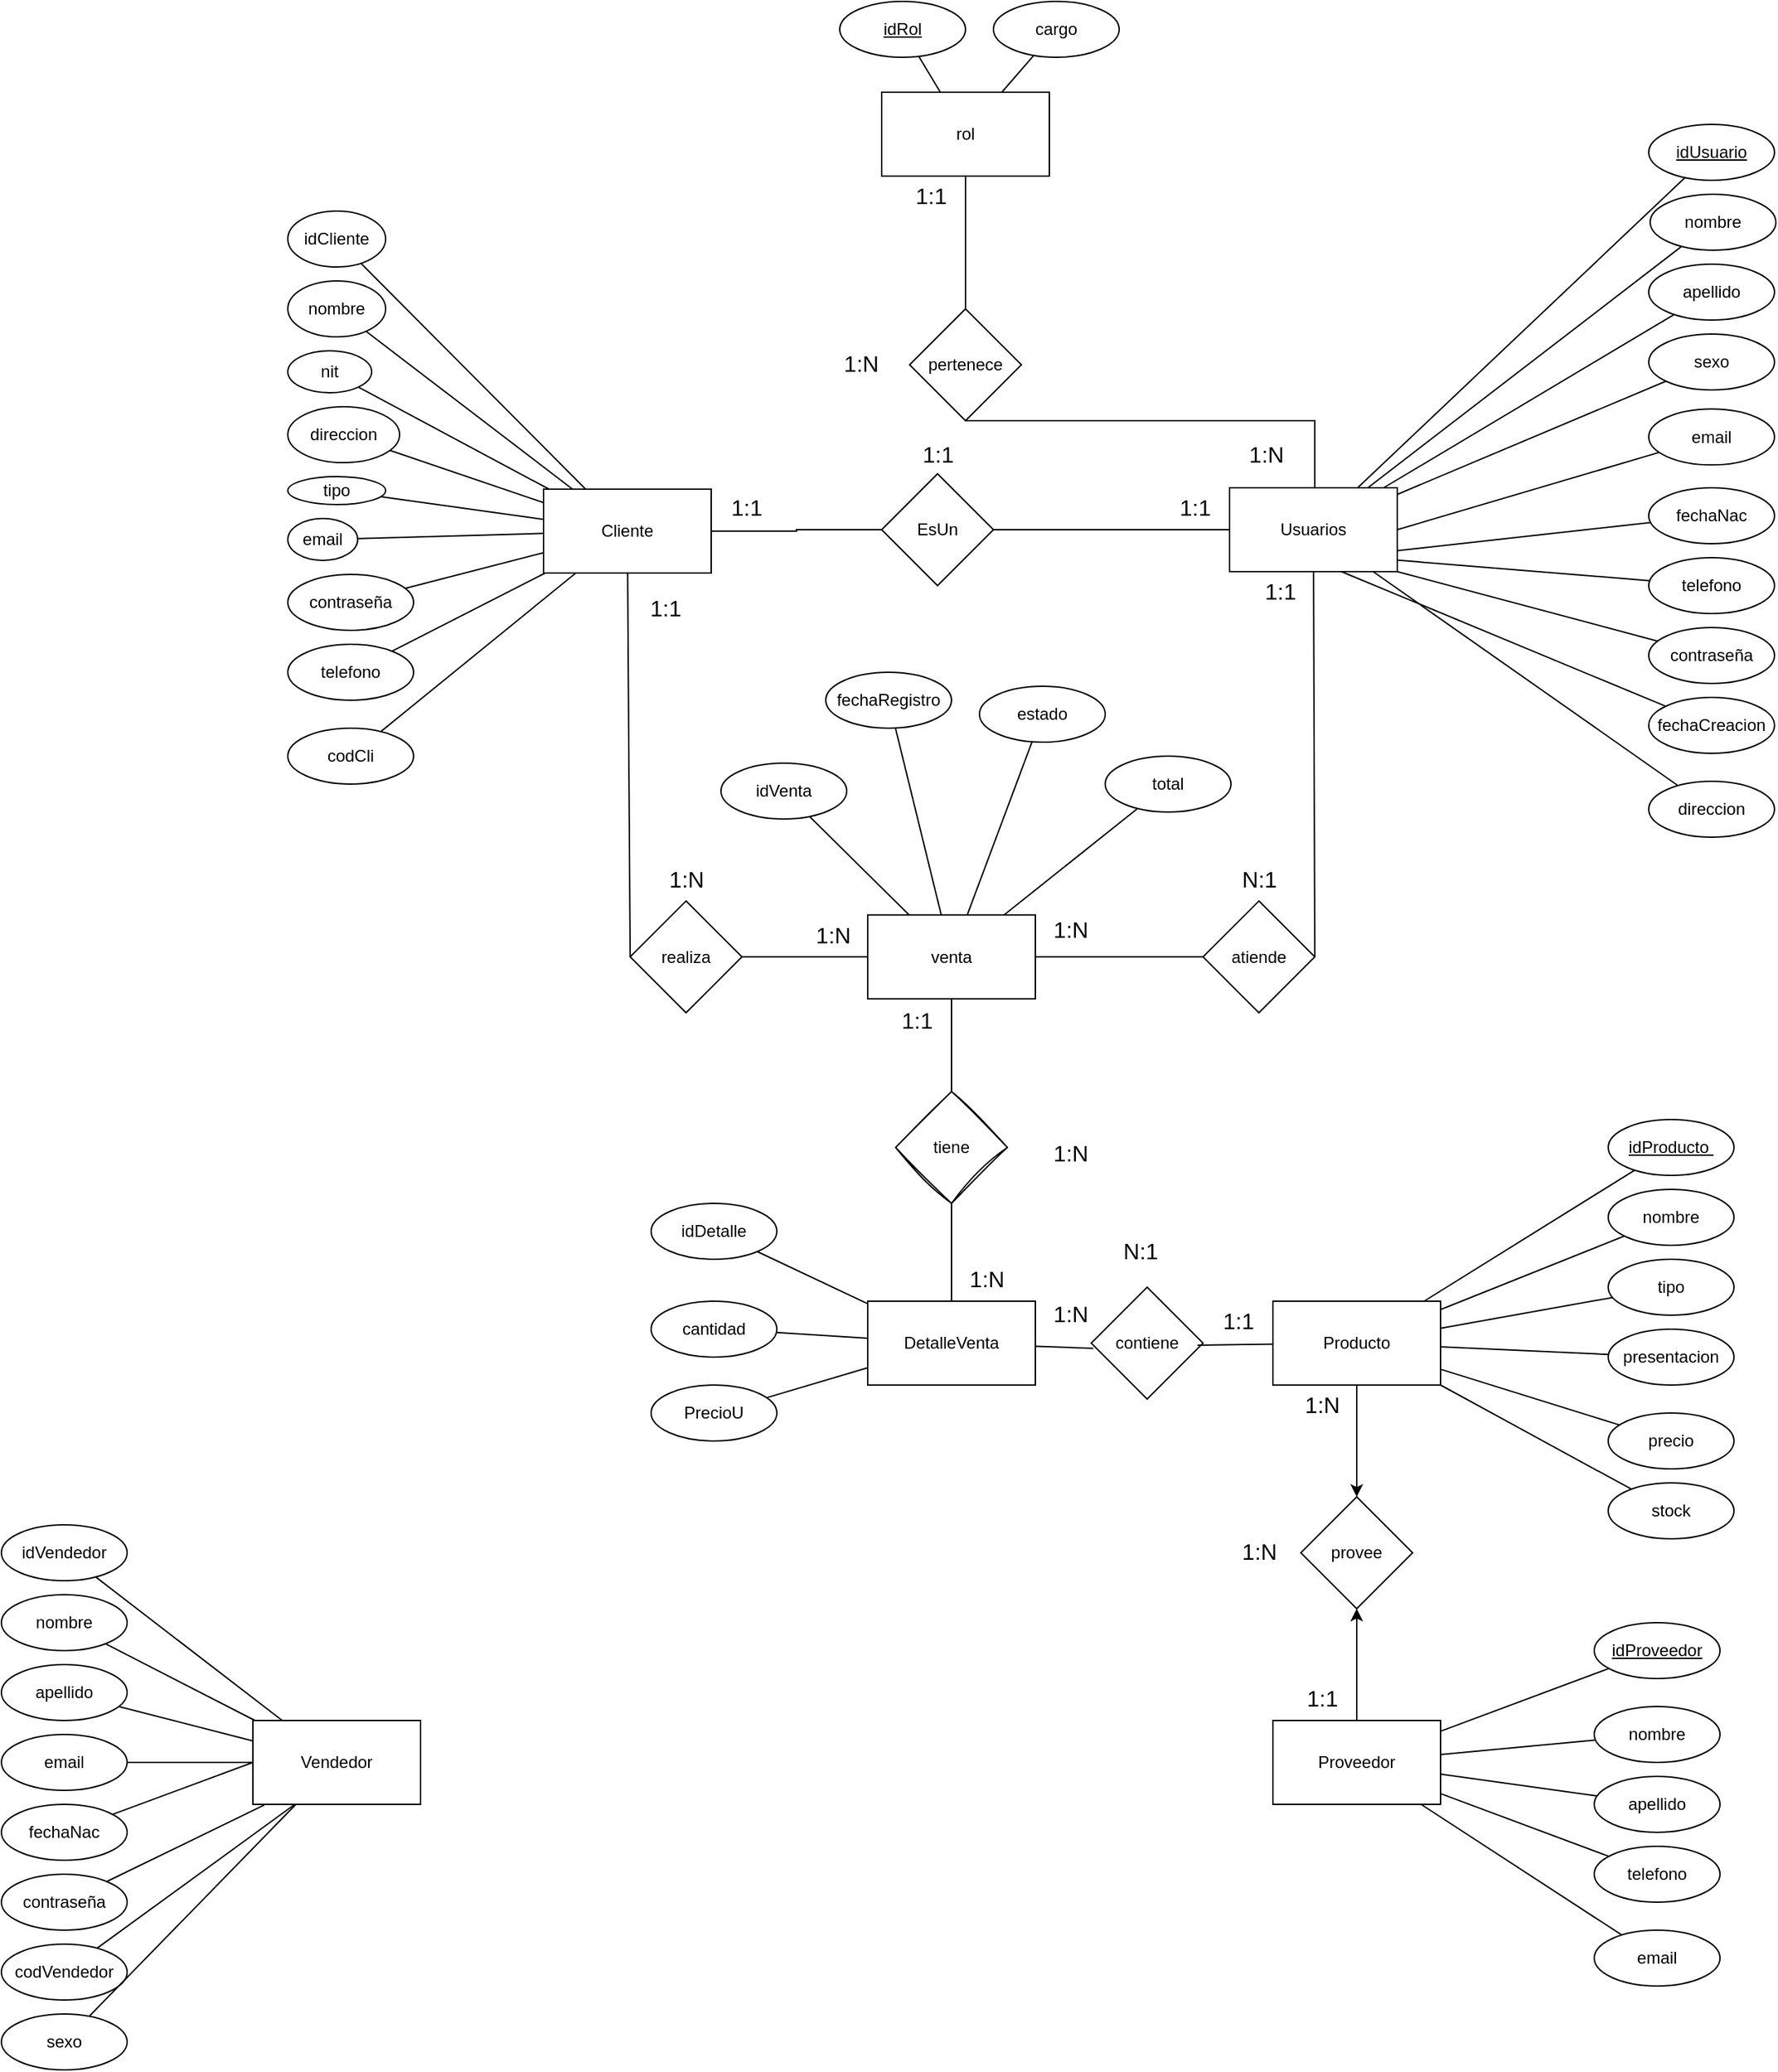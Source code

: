 <mxfile version="26.2.14">
  <diagram id="R2lEEEUBdFMjLlhIrx00" name="Page-1">
    <mxGraphModel dx="1226" dy="1767" grid="1" gridSize="10" guides="1" tooltips="1" connect="1" arrows="1" fold="1" page="1" pageScale="1" pageWidth="850" pageHeight="1100" math="0" shadow="0" extFonts="Permanent Marker^https://fonts.googleapis.com/css?family=Permanent+Marker">
      <root>
        <mxCell id="0" />
        <mxCell id="1" parent="0" />
        <mxCell id="tsXjxQX4fWr17V4q_Agi-11" style="edgeStyle=none;curved=1;rounded=0;hachureGap=4;orthogonalLoop=1;jettySize=auto;html=1;entryX=0;entryY=0.5;entryDx=0;entryDy=0;fontFamily=Architects Daughter;fontSource=https%3A%2F%2Ffonts.googleapis.com%2Fcss%3Ffamily%3DArchitects%2BDaughter;fontSize=12;startSize=8;endSize=8;endArrow=none;startFill=0;" parent="1" source="tbTNVgrCfU-SqD0Iauph-7" target="tsXjxQX4fWr17V4q_Agi-10" edge="1">
          <mxGeometry relative="1" as="geometry" />
        </mxCell>
        <mxCell id="k6Lir6sOeh-px1K45Lvf-2" style="edgeStyle=orthogonalEdgeStyle;rounded=0;orthogonalLoop=1;jettySize=auto;html=1;entryX=0;entryY=0.5;entryDx=0;entryDy=0;endArrow=none;startFill=0;" edge="1" parent="1" source="tbTNVgrCfU-SqD0Iauph-7" target="k6Lir6sOeh-px1K45Lvf-1">
          <mxGeometry relative="1" as="geometry" />
        </mxCell>
        <mxCell id="tbTNVgrCfU-SqD0Iauph-7" value="&lt;font face=&quot;Helvetica&quot;&gt;Cliente&lt;/font&gt;" style="rounded=0;whiteSpace=wrap;html=1;hachureGap=4;fontFamily=Architects Daughter;fontSource=https%3A%2F%2Ffonts.googleapis.com%2Fcss%3Ffamily%3DArchitects%2BDaughter;" parent="1" vertex="1">
          <mxGeometry x="448" y="-301" width="120" height="60" as="geometry" />
        </mxCell>
        <mxCell id="tsXjxQX4fWr17V4q_Agi-17" style="edgeStyle=none;curved=1;rounded=0;hachureGap=4;orthogonalLoop=1;jettySize=auto;html=1;entryX=1;entryY=0.5;entryDx=0;entryDy=0;fontFamily=Architects Daughter;fontSource=https%3A%2F%2Ffonts.googleapis.com%2Fcss%3Ffamily%3DArchitects%2BDaughter;fontSize=12;startSize=8;endSize=8;endArrow=none;startFill=0;" parent="1" source="tbTNVgrCfU-SqD0Iauph-16" target="tsXjxQX4fWr17V4q_Agi-16" edge="1">
          <mxGeometry relative="1" as="geometry" />
        </mxCell>
        <mxCell id="3oBNfWLH5NBRbSXxMvqD-26" style="rounded=0;orthogonalLoop=1;jettySize=auto;html=1;entryX=0.5;entryY=1;entryDx=0;entryDy=0;endArrow=none;startFill=0;edgeStyle=orthogonalEdgeStyle;" parent="1" source="tbTNVgrCfU-SqD0Iauph-16" target="3oBNfWLH5NBRbSXxMvqD-24" edge="1">
          <mxGeometry relative="1" as="geometry">
            <Array as="points">
              <mxPoint x="1000" y="-350" />
            </Array>
          </mxGeometry>
        </mxCell>
        <mxCell id="k6Lir6sOeh-px1K45Lvf-4" style="edgeStyle=orthogonalEdgeStyle;rounded=0;orthogonalLoop=1;jettySize=auto;html=1;entryX=1;entryY=0.5;entryDx=0;entryDy=0;endArrow=none;startFill=0;" edge="1" parent="1" source="tbTNVgrCfU-SqD0Iauph-16" target="k6Lir6sOeh-px1K45Lvf-1">
          <mxGeometry relative="1" as="geometry" />
        </mxCell>
        <mxCell id="tbTNVgrCfU-SqD0Iauph-16" value="&lt;font face=&quot;Helvetica&quot;&gt;Usuarios&lt;/font&gt;" style="rounded=0;whiteSpace=wrap;html=1;hachureGap=4;fontFamily=Architects Daughter;fontSource=https%3A%2F%2Ffonts.googleapis.com%2Fcss%3Ffamily%3DArchitects%2BDaughter;" parent="1" vertex="1">
          <mxGeometry x="939" y="-302" width="120" height="60" as="geometry" />
        </mxCell>
        <mxCell id="tbTNVgrCfU-SqD0Iauph-17" value="&lt;font face=&quot;Helvetica&quot;&gt;Vendedor&lt;/font&gt;" style="rounded=0;whiteSpace=wrap;html=1;hachureGap=4;fontFamily=Architects Daughter;fontSource=https%3A%2F%2Ffonts.googleapis.com%2Fcss%3Ffamily%3DArchitects%2BDaughter;" parent="1" vertex="1">
          <mxGeometry x="240" y="580" width="120" height="60" as="geometry" />
        </mxCell>
        <mxCell id="tbTNVgrCfU-SqD0Iauph-29" style="rounded=0;hachureGap=4;orthogonalLoop=1;jettySize=auto;html=1;fontFamily=Architects Daughter;fontSource=https%3A%2F%2Ffonts.googleapis.com%2Fcss%3Ffamily%3DArchitects%2BDaughter;endArrow=none;startFill=0;" parent="1" source="tbTNVgrCfU-SqD0Iauph-19" target="tbTNVgrCfU-SqD0Iauph-7" edge="1">
          <mxGeometry relative="1" as="geometry" />
        </mxCell>
        <mxCell id="tbTNVgrCfU-SqD0Iauph-19" value="&lt;font face=&quot;Helvetica&quot;&gt;contraseña&lt;/font&gt;" style="ellipse;whiteSpace=wrap;html=1;hachureGap=4;fontFamily=Architects Daughter;fontSource=https%3A%2F%2Ffonts.googleapis.com%2Fcss%3Ffamily%3DArchitects%2BDaughter;" parent="1" vertex="1">
          <mxGeometry x="265" y="-240" width="90" height="40" as="geometry" />
        </mxCell>
        <mxCell id="tbTNVgrCfU-SqD0Iauph-30" style="rounded=0;hachureGap=4;orthogonalLoop=1;jettySize=auto;html=1;fontFamily=Architects Daughter;fontSource=https%3A%2F%2Ffonts.googleapis.com%2Fcss%3Ffamily%3DArchitects%2BDaughter;endArrow=none;startFill=0;" parent="1" source="tbTNVgrCfU-SqD0Iauph-20" target="tbTNVgrCfU-SqD0Iauph-7" edge="1">
          <mxGeometry relative="1" as="geometry" />
        </mxCell>
        <mxCell id="tbTNVgrCfU-SqD0Iauph-20" value="&lt;font face=&quot;Helvetica&quot;&gt;email&lt;/font&gt;" style="ellipse;whiteSpace=wrap;html=1;hachureGap=4;fontFamily=Architects Daughter;fontSource=https%3A%2F%2Ffonts.googleapis.com%2Fcss%3Ffamily%3DArchitects%2BDaughter;" parent="1" vertex="1">
          <mxGeometry x="265" y="-280" width="50" height="30" as="geometry" />
        </mxCell>
        <mxCell id="tbTNVgrCfU-SqD0Iauph-34" style="rounded=0;hachureGap=4;orthogonalLoop=1;jettySize=auto;html=1;fontFamily=Architects Daughter;fontSource=https%3A%2F%2Ffonts.googleapis.com%2Fcss%3Ffamily%3DArchitects%2BDaughter;endArrow=none;startFill=0;" parent="1" source="tbTNVgrCfU-SqD0Iauph-21" target="tbTNVgrCfU-SqD0Iauph-7" edge="1">
          <mxGeometry relative="1" as="geometry" />
        </mxCell>
        <mxCell id="tbTNVgrCfU-SqD0Iauph-21" value="&lt;font face=&quot;Helvetica&quot;&gt;tipo&lt;/font&gt;" style="ellipse;whiteSpace=wrap;html=1;hachureGap=4;fontFamily=Architects Daughter;fontSource=https%3A%2F%2Ffonts.googleapis.com%2Fcss%3Ffamily%3DArchitects%2BDaughter;" parent="1" vertex="1">
          <mxGeometry x="265" y="-310" width="70" height="20" as="geometry" />
        </mxCell>
        <mxCell id="tbTNVgrCfU-SqD0Iauph-33" style="rounded=0;hachureGap=4;orthogonalLoop=1;jettySize=auto;html=1;fontFamily=Architects Daughter;fontSource=https%3A%2F%2Ffonts.googleapis.com%2Fcss%3Ffamily%3DArchitects%2BDaughter;endArrow=none;startFill=0;" parent="1" source="tbTNVgrCfU-SqD0Iauph-22" target="tbTNVgrCfU-SqD0Iauph-7" edge="1">
          <mxGeometry relative="1" as="geometry" />
        </mxCell>
        <mxCell id="tbTNVgrCfU-SqD0Iauph-22" value="&lt;font face=&quot;Helvetica&quot;&gt;direccion&lt;/font&gt;" style="ellipse;whiteSpace=wrap;html=1;hachureGap=4;fontFamily=Architects Daughter;fontSource=https%3A%2F%2Ffonts.googleapis.com%2Fcss%3Ffamily%3DArchitects%2BDaughter;" parent="1" vertex="1">
          <mxGeometry x="265" y="-360" width="80" height="40" as="geometry" />
        </mxCell>
        <mxCell id="tbTNVgrCfU-SqD0Iauph-28" style="rounded=0;hachureGap=4;orthogonalLoop=1;jettySize=auto;html=1;fontFamily=Architects Daughter;fontSource=https%3A%2F%2Ffonts.googleapis.com%2Fcss%3Ffamily%3DArchitects%2BDaughter;endArrow=none;startFill=0;" parent="1" source="tbTNVgrCfU-SqD0Iauph-23" target="tbTNVgrCfU-SqD0Iauph-7" edge="1">
          <mxGeometry relative="1" as="geometry" />
        </mxCell>
        <mxCell id="tbTNVgrCfU-SqD0Iauph-23" value="&lt;font face=&quot;Helvetica&quot;&gt;nit&lt;/font&gt;" style="ellipse;whiteSpace=wrap;html=1;hachureGap=4;fontFamily=Architects Daughter;fontSource=https%3A%2F%2Ffonts.googleapis.com%2Fcss%3Ffamily%3DArchitects%2BDaughter;" parent="1" vertex="1">
          <mxGeometry x="265" y="-400" width="60" height="30" as="geometry" />
        </mxCell>
        <mxCell id="tbTNVgrCfU-SqD0Iauph-32" style="rounded=0;hachureGap=4;orthogonalLoop=1;jettySize=auto;html=1;fontFamily=Architects Daughter;fontSource=https%3A%2F%2Ffonts.googleapis.com%2Fcss%3Ffamily%3DArchitects%2BDaughter;endArrow=none;startFill=0;" parent="1" source="tbTNVgrCfU-SqD0Iauph-24" target="tbTNVgrCfU-SqD0Iauph-7" edge="1">
          <mxGeometry relative="1" as="geometry" />
        </mxCell>
        <mxCell id="tbTNVgrCfU-SqD0Iauph-24" value="&lt;font face=&quot;Helvetica&quot;&gt;nombre&lt;/font&gt;" style="ellipse;whiteSpace=wrap;html=1;hachureGap=4;fontFamily=Architects Daughter;fontSource=https%3A%2F%2Ffonts.googleapis.com%2Fcss%3Ffamily%3DArchitects%2BDaughter;" parent="1" vertex="1">
          <mxGeometry x="265" y="-450" width="70" height="40" as="geometry" />
        </mxCell>
        <mxCell id="tbTNVgrCfU-SqD0Iauph-31" style="rounded=0;hachureGap=4;orthogonalLoop=1;jettySize=auto;html=1;fontFamily=Architects Daughter;fontSource=https%3A%2F%2Ffonts.googleapis.com%2Fcss%3Ffamily%3DArchitects%2BDaughter;endArrow=none;startFill=0;" parent="1" source="tbTNVgrCfU-SqD0Iauph-25" target="tbTNVgrCfU-SqD0Iauph-7" edge="1">
          <mxGeometry relative="1" as="geometry" />
        </mxCell>
        <mxCell id="tbTNVgrCfU-SqD0Iauph-25" value="&lt;font face=&quot;Helvetica&quot;&gt;idCliente&lt;/font&gt;" style="ellipse;whiteSpace=wrap;html=1;hachureGap=4;fontFamily=Architects Daughter;fontSource=https%3A%2F%2Ffonts.googleapis.com%2Fcss%3Ffamily%3DArchitects%2BDaughter;" parent="1" vertex="1">
          <mxGeometry x="265" y="-500" width="70" height="40" as="geometry" />
        </mxCell>
        <mxCell id="tbTNVgrCfU-SqD0Iauph-35" style="rounded=0;hachureGap=4;orthogonalLoop=1;jettySize=auto;html=1;fontFamily=Architects Daughter;fontSource=https%3A%2F%2Ffonts.googleapis.com%2Fcss%3Ffamily%3DArchitects%2BDaughter;endArrow=none;startFill=0;" parent="1" source="tbTNVgrCfU-SqD0Iauph-27" target="tbTNVgrCfU-SqD0Iauph-7" edge="1">
          <mxGeometry relative="1" as="geometry" />
        </mxCell>
        <mxCell id="tbTNVgrCfU-SqD0Iauph-27" value="&lt;font face=&quot;Helvetica&quot;&gt;telefono&lt;/font&gt;" style="ellipse;whiteSpace=wrap;html=1;hachureGap=4;fontFamily=Architects Daughter;fontSource=https%3A%2F%2Ffonts.googleapis.com%2Fcss%3Ffamily%3DArchitects%2BDaughter;" parent="1" vertex="1">
          <mxGeometry x="265" y="-190" width="90" height="40" as="geometry" />
        </mxCell>
        <mxCell id="tbTNVgrCfU-SqD0Iauph-43" style="rounded=0;hachureGap=4;orthogonalLoop=1;jettySize=auto;html=1;fontFamily=Architects Daughter;fontSource=https%3A%2F%2Ffonts.googleapis.com%2Fcss%3Ffamily%3DArchitects%2BDaughter;endArrow=none;startFill=0;" parent="1" source="tbTNVgrCfU-SqD0Iauph-36" target="tbTNVgrCfU-SqD0Iauph-17" edge="1">
          <mxGeometry relative="1" as="geometry" />
        </mxCell>
        <mxCell id="tbTNVgrCfU-SqD0Iauph-36" value="&lt;font face=&quot;Helvetica&quot;&gt;idVendedor&lt;/font&gt;" style="ellipse;whiteSpace=wrap;html=1;hachureGap=4;fontFamily=Architects Daughter;fontSource=https%3A%2F%2Ffonts.googleapis.com%2Fcss%3Ffamily%3DArchitects%2BDaughter;" parent="1" vertex="1">
          <mxGeometry x="60" y="440" width="90" height="40" as="geometry" />
        </mxCell>
        <mxCell id="tbTNVgrCfU-SqD0Iauph-44" style="rounded=0;hachureGap=4;orthogonalLoop=1;jettySize=auto;html=1;fontFamily=Architects Daughter;fontSource=https%3A%2F%2Ffonts.googleapis.com%2Fcss%3Ffamily%3DArchitects%2BDaughter;endArrow=none;startFill=0;" parent="1" source="tbTNVgrCfU-SqD0Iauph-37" target="tbTNVgrCfU-SqD0Iauph-17" edge="1">
          <mxGeometry relative="1" as="geometry" />
        </mxCell>
        <mxCell id="tbTNVgrCfU-SqD0Iauph-37" value="&lt;font face=&quot;Helvetica&quot;&gt;nombre&lt;/font&gt;" style="ellipse;whiteSpace=wrap;html=1;hachureGap=4;fontFamily=Architects Daughter;fontSource=https%3A%2F%2Ffonts.googleapis.com%2Fcss%3Ffamily%3DArchitects%2BDaughter;" parent="1" vertex="1">
          <mxGeometry x="60" y="490" width="90" height="40" as="geometry" />
        </mxCell>
        <mxCell id="tbTNVgrCfU-SqD0Iauph-45" style="rounded=0;hachureGap=4;orthogonalLoop=1;jettySize=auto;html=1;fontFamily=Architects Daughter;fontSource=https%3A%2F%2Ffonts.googleapis.com%2Fcss%3Ffamily%3DArchitects%2BDaughter;endArrow=none;startFill=0;" parent="1" source="tbTNVgrCfU-SqD0Iauph-38" target="tbTNVgrCfU-SqD0Iauph-17" edge="1">
          <mxGeometry relative="1" as="geometry" />
        </mxCell>
        <mxCell id="tbTNVgrCfU-SqD0Iauph-38" value="&lt;font face=&quot;Helvetica&quot;&gt;apellido&lt;/font&gt;" style="ellipse;whiteSpace=wrap;html=1;hachureGap=4;fontFamily=Architects Daughter;fontSource=https%3A%2F%2Ffonts.googleapis.com%2Fcss%3Ffamily%3DArchitects%2BDaughter;" parent="1" vertex="1">
          <mxGeometry x="60" y="540" width="90" height="40" as="geometry" />
        </mxCell>
        <mxCell id="tbTNVgrCfU-SqD0Iauph-46" style="rounded=0;hachureGap=4;orthogonalLoop=1;jettySize=auto;html=1;fontFamily=Architects Daughter;fontSource=https%3A%2F%2Ffonts.googleapis.com%2Fcss%3Ffamily%3DArchitects%2BDaughter;endArrow=none;startFill=0;" parent="1" source="tbTNVgrCfU-SqD0Iauph-39" target="tbTNVgrCfU-SqD0Iauph-17" edge="1">
          <mxGeometry relative="1" as="geometry" />
        </mxCell>
        <mxCell id="tbTNVgrCfU-SqD0Iauph-39" value="&lt;font face=&quot;Helvetica&quot;&gt;email&lt;/font&gt;" style="ellipse;whiteSpace=wrap;html=1;hachureGap=4;fontFamily=Architects Daughter;fontSource=https%3A%2F%2Ffonts.googleapis.com%2Fcss%3Ffamily%3DArchitects%2BDaughter;" parent="1" vertex="1">
          <mxGeometry x="60" y="590" width="90" height="40" as="geometry" />
        </mxCell>
        <mxCell id="tbTNVgrCfU-SqD0Iauph-47" style="rounded=0;hachureGap=4;orthogonalLoop=1;jettySize=auto;html=1;entryX=0;entryY=0.5;entryDx=0;entryDy=0;fontFamily=Architects Daughter;fontSource=https%3A%2F%2Ffonts.googleapis.com%2Fcss%3Ffamily%3DArchitects%2BDaughter;endArrow=none;startFill=0;" parent="1" source="tbTNVgrCfU-SqD0Iauph-40" target="tbTNVgrCfU-SqD0Iauph-17" edge="1">
          <mxGeometry relative="1" as="geometry" />
        </mxCell>
        <mxCell id="tbTNVgrCfU-SqD0Iauph-40" value="&lt;font face=&quot;Helvetica&quot;&gt;fechaNac&lt;/font&gt;" style="ellipse;whiteSpace=wrap;html=1;hachureGap=4;fontFamily=Architects Daughter;fontSource=https%3A%2F%2Ffonts.googleapis.com%2Fcss%3Ffamily%3DArchitects%2BDaughter;" parent="1" vertex="1">
          <mxGeometry x="60" y="640" width="90" height="40" as="geometry" />
        </mxCell>
        <mxCell id="tbTNVgrCfU-SqD0Iauph-41" value="&lt;font face=&quot;Helvetica&quot;&gt;contraseña&lt;/font&gt;" style="ellipse;whiteSpace=wrap;html=1;hachureGap=4;fontFamily=Architects Daughter;fontSource=https%3A%2F%2Ffonts.googleapis.com%2Fcss%3Ffamily%3DArchitects%2BDaughter;" parent="1" vertex="1">
          <mxGeometry x="60" y="690" width="90" height="40" as="geometry" />
        </mxCell>
        <mxCell id="tbTNVgrCfU-SqD0Iauph-49" style="rounded=0;hachureGap=4;orthogonalLoop=1;jettySize=auto;html=1;entryX=0.25;entryY=1;entryDx=0;entryDy=0;fontFamily=Architects Daughter;fontSource=https%3A%2F%2Ffonts.googleapis.com%2Fcss%3Ffamily%3DArchitects%2BDaughter;endArrow=none;startFill=0;" parent="1" source="tbTNVgrCfU-SqD0Iauph-42" target="tbTNVgrCfU-SqD0Iauph-17" edge="1">
          <mxGeometry relative="1" as="geometry" />
        </mxCell>
        <mxCell id="tbTNVgrCfU-SqD0Iauph-42" value="&lt;font face=&quot;Helvetica&quot;&gt;codVendedor&lt;/font&gt;" style="ellipse;whiteSpace=wrap;html=1;hachureGap=4;fontFamily=Architects Daughter;fontSource=https%3A%2F%2Ffonts.googleapis.com%2Fcss%3Ffamily%3DArchitects%2BDaughter;" parent="1" vertex="1">
          <mxGeometry x="60" y="740" width="90" height="40" as="geometry" />
        </mxCell>
        <mxCell id="tbTNVgrCfU-SqD0Iauph-48" style="rounded=0;hachureGap=4;orthogonalLoop=1;jettySize=auto;html=1;entryX=0.068;entryY=1.008;entryDx=0;entryDy=0;entryPerimeter=0;fontFamily=Architects Daughter;fontSource=https%3A%2F%2Ffonts.googleapis.com%2Fcss%3Ffamily%3DArchitects%2BDaughter;endArrow=none;startFill=0;" parent="1" source="tbTNVgrCfU-SqD0Iauph-41" target="tbTNVgrCfU-SqD0Iauph-17" edge="1">
          <mxGeometry relative="1" as="geometry" />
        </mxCell>
        <mxCell id="tbTNVgrCfU-SqD0Iauph-51" style="rounded=0;hachureGap=4;orthogonalLoop=1;jettySize=auto;html=1;fontFamily=Architects Daughter;fontSource=https%3A%2F%2Ffonts.googleapis.com%2Fcss%3Ffamily%3DArchitects%2BDaughter;endArrow=none;startFill=0;" parent="1" source="tbTNVgrCfU-SqD0Iauph-50" target="tbTNVgrCfU-SqD0Iauph-17" edge="1">
          <mxGeometry relative="1" as="geometry" />
        </mxCell>
        <mxCell id="tbTNVgrCfU-SqD0Iauph-50" value="&lt;font face=&quot;Helvetica&quot;&gt;sexo&lt;/font&gt;" style="ellipse;whiteSpace=wrap;html=1;hachureGap=4;fontFamily=Architects Daughter;fontSource=https%3A%2F%2Ffonts.googleapis.com%2Fcss%3Ffamily%3DArchitects%2BDaughter;" parent="1" vertex="1">
          <mxGeometry x="60" y="790" width="90" height="40" as="geometry" />
        </mxCell>
        <mxCell id="tbTNVgrCfU-SqD0Iauph-58" style="rounded=0;hachureGap=4;orthogonalLoop=1;jettySize=auto;html=1;fontFamily=Architects Daughter;fontSource=https%3A%2F%2Ffonts.googleapis.com%2Fcss%3Ffamily%3DArchitects%2BDaughter;endArrow=none;startFill=0;" parent="1" source="tbTNVgrCfU-SqD0Iauph-52" target="tbTNVgrCfU-SqD0Iauph-16" edge="1">
          <mxGeometry relative="1" as="geometry" />
        </mxCell>
        <mxCell id="tbTNVgrCfU-SqD0Iauph-52" value="&lt;font face=&quot;Helvetica&quot;&gt;&lt;u&gt;idUsuario&lt;/u&gt;&lt;/font&gt;" style="ellipse;whiteSpace=wrap;html=1;hachureGap=4;fontFamily=Architects Daughter;fontSource=https%3A%2F%2Ffonts.googleapis.com%2Fcss%3Ffamily%3DArchitects%2BDaughter;" parent="1" vertex="1">
          <mxGeometry x="1239" y="-562" width="90" height="40" as="geometry" />
        </mxCell>
        <mxCell id="tbTNVgrCfU-SqD0Iauph-60" style="rounded=0;hachureGap=4;orthogonalLoop=1;jettySize=auto;html=1;fontFamily=Architects Daughter;fontSource=https%3A%2F%2Ffonts.googleapis.com%2Fcss%3Ffamily%3DArchitects%2BDaughter;endArrow=none;startFill=0;" parent="1" source="tbTNVgrCfU-SqD0Iauph-53" target="tbTNVgrCfU-SqD0Iauph-16" edge="1">
          <mxGeometry relative="1" as="geometry" />
        </mxCell>
        <mxCell id="tbTNVgrCfU-SqD0Iauph-53" value="&lt;font face=&quot;Helvetica&quot;&gt;nombre&lt;/font&gt;" style="ellipse;whiteSpace=wrap;html=1;hachureGap=4;fontFamily=Architects Daughter;fontSource=https%3A%2F%2Ffonts.googleapis.com%2Fcss%3Ffamily%3DArchitects%2BDaughter;" parent="1" vertex="1">
          <mxGeometry x="1240" y="-512" width="90" height="40" as="geometry" />
        </mxCell>
        <mxCell id="tbTNVgrCfU-SqD0Iauph-61" style="rounded=0;hachureGap=4;orthogonalLoop=1;jettySize=auto;html=1;fontFamily=Architects Daughter;fontSource=https%3A%2F%2Ffonts.googleapis.com%2Fcss%3Ffamily%3DArchitects%2BDaughter;endArrow=none;startFill=0;" parent="1" source="tbTNVgrCfU-SqD0Iauph-54" target="tbTNVgrCfU-SqD0Iauph-16" edge="1">
          <mxGeometry relative="1" as="geometry" />
        </mxCell>
        <mxCell id="tbTNVgrCfU-SqD0Iauph-54" value="&lt;font face=&quot;Helvetica&quot;&gt;apellido&lt;/font&gt;" style="ellipse;whiteSpace=wrap;html=1;hachureGap=4;fontFamily=Architects Daughter;fontSource=https%3A%2F%2Ffonts.googleapis.com%2Fcss%3Ffamily%3DArchitects%2BDaughter;" parent="1" vertex="1">
          <mxGeometry x="1239" y="-462" width="90" height="40" as="geometry" />
        </mxCell>
        <mxCell id="tbTNVgrCfU-SqD0Iauph-64" style="rounded=0;hachureGap=4;orthogonalLoop=1;jettySize=auto;html=1;fontFamily=Architects Daughter;fontSource=https%3A%2F%2Ffonts.googleapis.com%2Fcss%3Ffamily%3DArchitects%2BDaughter;endArrow=none;startFill=0;entryX=0.998;entryY=0.863;entryDx=0;entryDy=0;entryPerimeter=0;" parent="1" source="tbTNVgrCfU-SqD0Iauph-55" target="tbTNVgrCfU-SqD0Iauph-16" edge="1">
          <mxGeometry relative="1" as="geometry" />
        </mxCell>
        <mxCell id="tbTNVgrCfU-SqD0Iauph-55" value="&lt;font face=&quot;Helvetica&quot;&gt;telefono&lt;/font&gt;" style="ellipse;whiteSpace=wrap;html=1;hachureGap=4;fontFamily=Architects Daughter;fontSource=https%3A%2F%2Ffonts.googleapis.com%2Fcss%3Ffamily%3DArchitects%2BDaughter;" parent="1" vertex="1">
          <mxGeometry x="1239" y="-252" width="90" height="40" as="geometry" />
        </mxCell>
        <mxCell id="tbTNVgrCfU-SqD0Iauph-62" style="rounded=0;hachureGap=4;orthogonalLoop=1;jettySize=auto;html=1;fontFamily=Architects Daughter;fontSource=https%3A%2F%2Ffonts.googleapis.com%2Fcss%3Ffamily%3DArchitects%2BDaughter;endArrow=none;startFill=0;" parent="1" source="tbTNVgrCfU-SqD0Iauph-56" target="tbTNVgrCfU-SqD0Iauph-16" edge="1">
          <mxGeometry relative="1" as="geometry" />
        </mxCell>
        <mxCell id="tbTNVgrCfU-SqD0Iauph-56" value="&lt;font face=&quot;Helvetica&quot;&gt;sexo&lt;/font&gt;" style="ellipse;whiteSpace=wrap;html=1;hachureGap=4;fontFamily=Architects Daughter;fontSource=https%3A%2F%2Ffonts.googleapis.com%2Fcss%3Ffamily%3DArchitects%2BDaughter;" parent="1" vertex="1">
          <mxGeometry x="1239" y="-412" width="90" height="40" as="geometry" />
        </mxCell>
        <mxCell id="tbTNVgrCfU-SqD0Iauph-57" value="&lt;font face=&quot;Helvetica&quot;&gt;fechaNac&lt;/font&gt;" style="ellipse;whiteSpace=wrap;html=1;hachureGap=4;fontFamily=Architects Daughter;fontSource=https%3A%2F%2Ffonts.googleapis.com%2Fcss%3Ffamily%3DArchitects%2BDaughter;" parent="1" vertex="1">
          <mxGeometry x="1239" y="-302" width="90" height="40" as="geometry" />
        </mxCell>
        <mxCell id="tbTNVgrCfU-SqD0Iauph-65" style="rounded=0;hachureGap=4;orthogonalLoop=1;jettySize=auto;html=1;fontFamily=Architects Daughter;fontSource=https%3A%2F%2Ffonts.googleapis.com%2Fcss%3Ffamily%3DArchitects%2BDaughter;endArrow=none;startFill=0;entryX=1;entryY=0.75;entryDx=0;entryDy=0;" parent="1" source="tbTNVgrCfU-SqD0Iauph-57" target="tbTNVgrCfU-SqD0Iauph-16" edge="1">
          <mxGeometry relative="1" as="geometry">
            <mxPoint x="959" y="-167" as="targetPoint" />
          </mxGeometry>
        </mxCell>
        <mxCell id="3oBNfWLH5NBRbSXxMvqD-30" style="rounded=0;orthogonalLoop=1;jettySize=auto;html=1;entryX=1;entryY=0.5;entryDx=0;entryDy=0;endArrow=none;startFill=0;" parent="1" source="tbTNVgrCfU-SqD0Iauph-66" target="tbTNVgrCfU-SqD0Iauph-16" edge="1">
          <mxGeometry relative="1" as="geometry" />
        </mxCell>
        <mxCell id="tbTNVgrCfU-SqD0Iauph-66" value="&lt;font face=&quot;Helvetica&quot;&gt;email&lt;/font&gt;" style="ellipse;whiteSpace=wrap;html=1;hachureGap=4;fontFamily=Architects Daughter;fontSource=https%3A%2F%2Ffonts.googleapis.com%2Fcss%3Ffamily%3DArchitects%2BDaughter;" parent="1" vertex="1">
          <mxGeometry x="1239" y="-358.34" width="90" height="40" as="geometry" />
        </mxCell>
        <mxCell id="tbTNVgrCfU-SqD0Iauph-67" value="&lt;font face=&quot;Helvetica&quot;&gt;contraseña&lt;/font&gt;" style="ellipse;whiteSpace=wrap;html=1;hachureGap=4;fontFamily=Architects Daughter;fontSource=https%3A%2F%2Ffonts.googleapis.com%2Fcss%3Ffamily%3DArchitects%2BDaughter;" parent="1" vertex="1">
          <mxGeometry x="1239" y="-202" width="90" height="40" as="geometry" />
        </mxCell>
        <mxCell id="tbTNVgrCfU-SqD0Iauph-68" value="&lt;font face=&quot;Helvetica&quot;&gt;fechaCreacion&lt;/font&gt;" style="ellipse;whiteSpace=wrap;html=1;hachureGap=4;fontFamily=Architects Daughter;fontSource=https%3A%2F%2Ffonts.googleapis.com%2Fcss%3Ffamily%3DArchitects%2BDaughter;" parent="1" vertex="1">
          <mxGeometry x="1239" y="-152" width="90" height="40" as="geometry" />
        </mxCell>
        <mxCell id="tbTNVgrCfU-SqD0Iauph-69" style="rounded=0;hachureGap=4;orthogonalLoop=1;jettySize=auto;html=1;entryX=1;entryY=1;entryDx=0;entryDy=0;fontFamily=Architects Daughter;fontSource=https%3A%2F%2Ffonts.googleapis.com%2Fcss%3Ffamily%3DArchitects%2BDaughter;endArrow=none;startFill=0;" parent="1" source="tbTNVgrCfU-SqD0Iauph-67" target="tbTNVgrCfU-SqD0Iauph-16" edge="1">
          <mxGeometry relative="1" as="geometry" />
        </mxCell>
        <mxCell id="tbTNVgrCfU-SqD0Iauph-70" style="rounded=0;hachureGap=4;orthogonalLoop=1;jettySize=auto;html=1;entryX=0.667;entryY=1;entryDx=0;entryDy=0;entryPerimeter=0;fontFamily=Architects Daughter;fontSource=https%3A%2F%2Ffonts.googleapis.com%2Fcss%3Ffamily%3DArchitects%2BDaughter;endArrow=none;startFill=0;" parent="1" source="tbTNVgrCfU-SqD0Iauph-68" target="tbTNVgrCfU-SqD0Iauph-16" edge="1">
          <mxGeometry relative="1" as="geometry" />
        </mxCell>
        <mxCell id="tbTNVgrCfU-SqD0Iauph-72" style="rounded=0;hachureGap=4;orthogonalLoop=1;jettySize=auto;html=1;fontFamily=Architects Daughter;fontSource=https%3A%2F%2Ffonts.googleapis.com%2Fcss%3Ffamily%3DArchitects%2BDaughter;endArrow=none;startFill=0;" parent="1" source="tbTNVgrCfU-SqD0Iauph-71" target="tbTNVgrCfU-SqD0Iauph-7" edge="1">
          <mxGeometry relative="1" as="geometry" />
        </mxCell>
        <mxCell id="tbTNVgrCfU-SqD0Iauph-71" value="&lt;font face=&quot;Helvetica&quot;&gt;codCli&lt;/font&gt;" style="ellipse;whiteSpace=wrap;html=1;hachureGap=4;fontFamily=Architects Daughter;fontSource=https%3A%2F%2Ffonts.googleapis.com%2Fcss%3Ffamily%3DArchitects%2BDaughter;" parent="1" vertex="1">
          <mxGeometry x="265" y="-130" width="90" height="40" as="geometry" />
        </mxCell>
        <mxCell id="3oBNfWLH5NBRbSXxMvqD-10" style="edgeStyle=orthogonalEdgeStyle;rounded=0;orthogonalLoop=1;jettySize=auto;html=1;entryX=0.5;entryY=0;entryDx=0;entryDy=0;" parent="1" source="tbTNVgrCfU-SqD0Iauph-73" target="3oBNfWLH5NBRbSXxMvqD-8" edge="1">
          <mxGeometry relative="1" as="geometry" />
        </mxCell>
        <mxCell id="tbTNVgrCfU-SqD0Iauph-73" value="&lt;font face=&quot;Helvetica&quot;&gt;Producto&lt;/font&gt;" style="rounded=0;whiteSpace=wrap;html=1;hachureGap=4;fontFamily=Architects Daughter;fontSource=https%3A%2F%2Ffonts.googleapis.com%2Fcss%3Ffamily%3DArchitects%2BDaughter;" parent="1" vertex="1">
          <mxGeometry x="970" y="280" width="120" height="60" as="geometry" />
        </mxCell>
        <mxCell id="tbTNVgrCfU-SqD0Iauph-74" style="rounded=0;hachureGap=4;orthogonalLoop=1;jettySize=auto;html=1;fontFamily=Architects Daughter;fontSource=https%3A%2F%2Ffonts.googleapis.com%2Fcss%3Ffamily%3DArchitects%2BDaughter;endArrow=none;startFill=0;" parent="1" source="tbTNVgrCfU-SqD0Iauph-75" target="tbTNVgrCfU-SqD0Iauph-73" edge="1">
          <mxGeometry relative="1" as="geometry" />
        </mxCell>
        <mxCell id="tbTNVgrCfU-SqD0Iauph-75" value="&lt;font face=&quot;Helvetica&quot;&gt;&lt;u&gt;idProducto&amp;nbsp;&lt;/u&gt;&lt;/font&gt;" style="ellipse;whiteSpace=wrap;html=1;hachureGap=4;fontFamily=Architects Daughter;fontSource=https%3A%2F%2Ffonts.googleapis.com%2Fcss%3Ffamily%3DArchitects%2BDaughter;" parent="1" vertex="1">
          <mxGeometry x="1210" y="150" width="90" height="40" as="geometry" />
        </mxCell>
        <mxCell id="tbTNVgrCfU-SqD0Iauph-76" style="rounded=0;hachureGap=4;orthogonalLoop=1;jettySize=auto;html=1;fontFamily=Architects Daughter;fontSource=https%3A%2F%2Ffonts.googleapis.com%2Fcss%3Ffamily%3DArchitects%2BDaughter;endArrow=none;startFill=0;" parent="1" source="tbTNVgrCfU-SqD0Iauph-77" target="tbTNVgrCfU-SqD0Iauph-73" edge="1">
          <mxGeometry relative="1" as="geometry" />
        </mxCell>
        <mxCell id="tbTNVgrCfU-SqD0Iauph-77" value="&lt;font face=&quot;Helvetica&quot;&gt;nombre&lt;/font&gt;" style="ellipse;whiteSpace=wrap;html=1;hachureGap=4;fontFamily=Architects Daughter;fontSource=https%3A%2F%2Ffonts.googleapis.com%2Fcss%3Ffamily%3DArchitects%2BDaughter;" parent="1" vertex="1">
          <mxGeometry x="1210" y="200" width="90" height="40" as="geometry" />
        </mxCell>
        <mxCell id="tbTNVgrCfU-SqD0Iauph-78" style="rounded=0;hachureGap=4;orthogonalLoop=1;jettySize=auto;html=1;fontFamily=Architects Daughter;fontSource=https%3A%2F%2Ffonts.googleapis.com%2Fcss%3Ffamily%3DArchitects%2BDaughter;endArrow=none;startFill=0;" parent="1" source="tbTNVgrCfU-SqD0Iauph-79" target="tbTNVgrCfU-SqD0Iauph-73" edge="1">
          <mxGeometry relative="1" as="geometry" />
        </mxCell>
        <mxCell id="tbTNVgrCfU-SqD0Iauph-79" value="&lt;font face=&quot;Helvetica&quot;&gt;tipo&lt;/font&gt;" style="ellipse;whiteSpace=wrap;html=1;hachureGap=4;fontFamily=Architects Daughter;fontSource=https%3A%2F%2Ffonts.googleapis.com%2Fcss%3Ffamily%3DArchitects%2BDaughter;" parent="1" vertex="1">
          <mxGeometry x="1210" y="250" width="90" height="40" as="geometry" />
        </mxCell>
        <mxCell id="tbTNVgrCfU-SqD0Iauph-82" style="rounded=0;hachureGap=4;orthogonalLoop=1;jettySize=auto;html=1;fontFamily=Architects Daughter;fontSource=https%3A%2F%2Ffonts.googleapis.com%2Fcss%3Ffamily%3DArchitects%2BDaughter;endArrow=none;startFill=0;" parent="1" source="tbTNVgrCfU-SqD0Iauph-83" target="tbTNVgrCfU-SqD0Iauph-73" edge="1">
          <mxGeometry relative="1" as="geometry" />
        </mxCell>
        <mxCell id="tbTNVgrCfU-SqD0Iauph-83" value="&lt;font face=&quot;Helvetica&quot;&gt;presentacion&lt;/font&gt;" style="ellipse;whiteSpace=wrap;html=1;hachureGap=4;fontFamily=Architects Daughter;fontSource=https%3A%2F%2Ffonts.googleapis.com%2Fcss%3Ffamily%3DArchitects%2BDaughter;" parent="1" vertex="1">
          <mxGeometry x="1210" y="300" width="90" height="40" as="geometry" />
        </mxCell>
        <mxCell id="tbTNVgrCfU-SqD0Iauph-84" value="&lt;font face=&quot;Helvetica&quot;&gt;stock&lt;/font&gt;" style="ellipse;whiteSpace=wrap;html=1;hachureGap=4;fontFamily=Architects Daughter;fontSource=https%3A%2F%2Ffonts.googleapis.com%2Fcss%3Ffamily%3DArchitects%2BDaughter;" parent="1" vertex="1">
          <mxGeometry x="1210" y="410" width="90" height="40" as="geometry" />
        </mxCell>
        <mxCell id="tbTNVgrCfU-SqD0Iauph-85" style="rounded=0;hachureGap=4;orthogonalLoop=1;jettySize=auto;html=1;fontFamily=Architects Daughter;fontSource=https%3A%2F%2Ffonts.googleapis.com%2Fcss%3Ffamily%3DArchitects%2BDaughter;endArrow=none;startFill=0;entryX=1;entryY=1;entryDx=0;entryDy=0;" parent="1" source="tbTNVgrCfU-SqD0Iauph-84" target="tbTNVgrCfU-SqD0Iauph-73" edge="1">
          <mxGeometry relative="1" as="geometry">
            <mxPoint x="1060" y="360" as="targetPoint" />
          </mxGeometry>
        </mxCell>
        <mxCell id="3oBNfWLH5NBRbSXxMvqD-35" style="rounded=0;orthogonalLoop=1;jettySize=auto;html=1;endArrow=none;startFill=0;" parent="1" source="tbTNVgrCfU-SqD0Iauph-86" target="tbTNVgrCfU-SqD0Iauph-73" edge="1">
          <mxGeometry relative="1" as="geometry" />
        </mxCell>
        <mxCell id="tbTNVgrCfU-SqD0Iauph-86" value="&lt;font face=&quot;Helvetica&quot;&gt;precio&lt;/font&gt;" style="ellipse;whiteSpace=wrap;html=1;hachureGap=4;fontFamily=Architects Daughter;fontSource=https%3A%2F%2Ffonts.googleapis.com%2Fcss%3Ffamily%3DArchitects%2BDaughter;" parent="1" vertex="1">
          <mxGeometry x="1210" y="360" width="90" height="40" as="geometry" />
        </mxCell>
        <mxCell id="tsXjxQX4fWr17V4q_Agi-12" style="edgeStyle=none;curved=1;rounded=0;hachureGap=4;orthogonalLoop=1;jettySize=auto;html=1;entryX=1;entryY=0.5;entryDx=0;entryDy=0;fontFamily=Architects Daughter;fontSource=https%3A%2F%2Ffonts.googleapis.com%2Fcss%3Ffamily%3DArchitects%2BDaughter;fontSize=12;startSize=8;endSize=8;endArrow=none;startFill=0;" parent="1" source="tbTNVgrCfU-SqD0Iauph-91" target="tsXjxQX4fWr17V4q_Agi-10" edge="1">
          <mxGeometry relative="1" as="geometry" />
        </mxCell>
        <mxCell id="tsXjxQX4fWr17V4q_Agi-18" style="edgeStyle=none;curved=1;rounded=0;hachureGap=4;orthogonalLoop=1;jettySize=auto;html=1;entryX=0;entryY=0.5;entryDx=0;entryDy=0;fontFamily=Architects Daughter;fontSource=https%3A%2F%2Ffonts.googleapis.com%2Fcss%3Ffamily%3DArchitects%2BDaughter;fontSize=12;startSize=8;endSize=8;endArrow=none;startFill=0;" parent="1" source="tbTNVgrCfU-SqD0Iauph-91" target="tsXjxQX4fWr17V4q_Agi-16" edge="1">
          <mxGeometry relative="1" as="geometry" />
        </mxCell>
        <mxCell id="tsXjxQX4fWr17V4q_Agi-23" style="edgeStyle=none;curved=1;rounded=0;hachureGap=4;orthogonalLoop=1;jettySize=auto;html=1;entryX=0.5;entryY=0;entryDx=0;entryDy=0;fontFamily=Architects Daughter;fontSource=https%3A%2F%2Ffonts.googleapis.com%2Fcss%3Ffamily%3DArchitects%2BDaughter;fontSize=12;startSize=8;endSize=8;endArrow=none;startFill=0;" parent="1" source="tbTNVgrCfU-SqD0Iauph-91" target="tsXjxQX4fWr17V4q_Agi-22" edge="1">
          <mxGeometry relative="1" as="geometry" />
        </mxCell>
        <mxCell id="tbTNVgrCfU-SqD0Iauph-91" value="&lt;font face=&quot;Helvetica&quot;&gt;venta&lt;/font&gt;" style="rounded=0;whiteSpace=wrap;html=1;hachureGap=4;fontFamily=Architects Daughter;fontSource=https%3A%2F%2Ffonts.googleapis.com%2Fcss%3Ffamily%3DArchitects%2BDaughter;" parent="1" vertex="1">
          <mxGeometry x="680" y="3.66" width="120" height="60" as="geometry" />
        </mxCell>
        <mxCell id="tbTNVgrCfU-SqD0Iauph-92" style="rounded=0;hachureGap=4;orthogonalLoop=1;jettySize=auto;html=1;fontFamily=Architects Daughter;fontSource=https%3A%2F%2Ffonts.googleapis.com%2Fcss%3Ffamily%3DArchitects%2BDaughter;endArrow=none;startFill=0;" parent="1" source="tbTNVgrCfU-SqD0Iauph-93" target="tbTNVgrCfU-SqD0Iauph-91" edge="1">
          <mxGeometry relative="1" as="geometry" />
        </mxCell>
        <mxCell id="tbTNVgrCfU-SqD0Iauph-93" value="&lt;font face=&quot;Helvetica&quot;&gt;idVenta&lt;/font&gt;" style="ellipse;whiteSpace=wrap;html=1;hachureGap=4;fontFamily=Architects Daughter;fontSource=https%3A%2F%2Ffonts.googleapis.com%2Fcss%3Ffamily%3DArchitects%2BDaughter;" parent="1" vertex="1">
          <mxGeometry x="575" y="-105.0" width="90" height="40" as="geometry" />
        </mxCell>
        <mxCell id="tbTNVgrCfU-SqD0Iauph-96" style="rounded=0;hachureGap=4;orthogonalLoop=1;jettySize=auto;html=1;fontFamily=Architects Daughter;fontSource=https%3A%2F%2Ffonts.googleapis.com%2Fcss%3Ffamily%3DArchitects%2BDaughter;endArrow=none;startFill=0;" parent="1" source="tbTNVgrCfU-SqD0Iauph-97" target="tbTNVgrCfU-SqD0Iauph-91" edge="1">
          <mxGeometry relative="1" as="geometry" />
        </mxCell>
        <mxCell id="tbTNVgrCfU-SqD0Iauph-97" value="&lt;font face=&quot;Helvetica&quot;&gt;fechaRegistro&lt;/font&gt;" style="ellipse;whiteSpace=wrap;html=1;hachureGap=4;fontFamily=Architects Daughter;fontSource=https%3A%2F%2Ffonts.googleapis.com%2Fcss%3Ffamily%3DArchitects%2BDaughter;" parent="1" vertex="1">
          <mxGeometry x="650" y="-170.0" width="90" height="40" as="geometry" />
        </mxCell>
        <mxCell id="tbTNVgrCfU-SqD0Iauph-100" style="rounded=0;hachureGap=4;orthogonalLoop=1;jettySize=auto;html=1;fontFamily=Architects Daughter;fontSource=https%3A%2F%2Ffonts.googleapis.com%2Fcss%3Ffamily%3DArchitects%2BDaughter;endArrow=none;startFill=0;" parent="1" source="tbTNVgrCfU-SqD0Iauph-101" target="tbTNVgrCfU-SqD0Iauph-91" edge="1">
          <mxGeometry relative="1" as="geometry" />
        </mxCell>
        <mxCell id="tbTNVgrCfU-SqD0Iauph-101" value="&lt;font face=&quot;Helvetica&quot;&gt;estado&lt;/font&gt;" style="ellipse;whiteSpace=wrap;html=1;hachureGap=4;fontFamily=Architects Daughter;fontSource=https%3A%2F%2Ffonts.googleapis.com%2Fcss%3Ffamily%3DArchitects%2BDaughter;" parent="1" vertex="1">
          <mxGeometry x="760" y="-160" width="90" height="40" as="geometry" />
        </mxCell>
        <mxCell id="tbTNVgrCfU-SqD0Iauph-109" style="rounded=0;hachureGap=4;orthogonalLoop=1;jettySize=auto;html=1;fontFamily=Architects Daughter;fontSource=https%3A%2F%2Ffonts.googleapis.com%2Fcss%3Ffamily%3DArchitects%2BDaughter;endArrow=none;startFill=0;" parent="1" source="tbTNVgrCfU-SqD0Iauph-104" target="tbTNVgrCfU-SqD0Iauph-91" edge="1">
          <mxGeometry relative="1" as="geometry">
            <mxPoint x="922.136" y="109.998" as="sourcePoint" />
          </mxGeometry>
        </mxCell>
        <mxCell id="tbTNVgrCfU-SqD0Iauph-104" value="&lt;font face=&quot;Helvetica&quot;&gt;total&lt;/font&gt;" style="ellipse;whiteSpace=wrap;html=1;hachureGap=4;fontFamily=Architects Daughter;fontSource=https%3A%2F%2Ffonts.googleapis.com%2Fcss%3Ffamily%3DArchitects%2BDaughter;" parent="1" vertex="1">
          <mxGeometry x="850" y="-110.0" width="90" height="40" as="geometry" />
        </mxCell>
        <mxCell id="tsXjxQX4fWr17V4q_Agi-24" style="edgeStyle=none;curved=1;rounded=0;hachureGap=4;orthogonalLoop=1;jettySize=auto;html=1;entryX=0.5;entryY=1;entryDx=0;entryDy=0;fontFamily=Architects Daughter;fontSource=https%3A%2F%2Ffonts.googleapis.com%2Fcss%3Ffamily%3DArchitects%2BDaughter;fontSize=12;startSize=8;endSize=8;endArrow=none;startFill=0;" parent="1" source="tsXjxQX4fWr17V4q_Agi-1" target="tsXjxQX4fWr17V4q_Agi-22" edge="1">
          <mxGeometry relative="1" as="geometry" />
        </mxCell>
        <mxCell id="tsXjxQX4fWr17V4q_Agi-1" value="&lt;font face=&quot;Helvetica&quot;&gt;DetalleVenta&lt;/font&gt;" style="rounded=0;whiteSpace=wrap;html=1;hachureGap=4;fontFamily=Architects Daughter;fontSource=https%3A%2F%2Ffonts.googleapis.com%2Fcss%3Ffamily%3DArchitects%2BDaughter;" parent="1" vertex="1">
          <mxGeometry x="680" y="280" width="120" height="60" as="geometry" />
        </mxCell>
        <mxCell id="tsXjxQX4fWr17V4q_Agi-2" style="rounded=0;hachureGap=4;orthogonalLoop=1;jettySize=auto;html=1;fontFamily=Architects Daughter;fontSource=https%3A%2F%2Ffonts.googleapis.com%2Fcss%3Ffamily%3DArchitects%2BDaughter;endArrow=none;startFill=0;" parent="1" source="tsXjxQX4fWr17V4q_Agi-3" target="tsXjxQX4fWr17V4q_Agi-1" edge="1">
          <mxGeometry relative="1" as="geometry" />
        </mxCell>
        <mxCell id="tsXjxQX4fWr17V4q_Agi-3" value="&lt;font face=&quot;Helvetica&quot;&gt;idDetalle&lt;/font&gt;" style="ellipse;whiteSpace=wrap;html=1;hachureGap=4;fontFamily=Architects Daughter;fontSource=https%3A%2F%2Ffonts.googleapis.com%2Fcss%3Ffamily%3DArchitects%2BDaughter;" parent="1" vertex="1">
          <mxGeometry x="525" y="210" width="90" height="40" as="geometry" />
        </mxCell>
        <mxCell id="tsXjxQX4fWr17V4q_Agi-4" style="rounded=0;hachureGap=4;orthogonalLoop=1;jettySize=auto;html=1;fontFamily=Architects Daughter;fontSource=https%3A%2F%2Ffonts.googleapis.com%2Fcss%3Ffamily%3DArchitects%2BDaughter;endArrow=none;startFill=0;" parent="1" source="tsXjxQX4fWr17V4q_Agi-5" target="tsXjxQX4fWr17V4q_Agi-1" edge="1">
          <mxGeometry relative="1" as="geometry" />
        </mxCell>
        <mxCell id="tsXjxQX4fWr17V4q_Agi-5" value="&lt;font face=&quot;Helvetica&quot;&gt;cantidad&lt;/font&gt;" style="ellipse;whiteSpace=wrap;html=1;hachureGap=4;fontFamily=Architects Daughter;fontSource=https%3A%2F%2Ffonts.googleapis.com%2Fcss%3Ffamily%3DArchitects%2BDaughter;" parent="1" vertex="1">
          <mxGeometry x="525" y="280" width="90" height="40" as="geometry" />
        </mxCell>
        <mxCell id="tsXjxQX4fWr17V4q_Agi-6" style="rounded=0;hachureGap=4;orthogonalLoop=1;jettySize=auto;html=1;fontFamily=Architects Daughter;fontSource=https%3A%2F%2Ffonts.googleapis.com%2Fcss%3Ffamily%3DArchitects%2BDaughter;endArrow=none;startFill=0;" parent="1" source="tsXjxQX4fWr17V4q_Agi-7" target="tsXjxQX4fWr17V4q_Agi-1" edge="1">
          <mxGeometry relative="1" as="geometry" />
        </mxCell>
        <mxCell id="tsXjxQX4fWr17V4q_Agi-7" value="&lt;font face=&quot;Helvetica&quot;&gt;PrecioU&lt;/font&gt;" style="ellipse;whiteSpace=wrap;html=1;hachureGap=4;fontFamily=Architects Daughter;fontSource=https%3A%2F%2Ffonts.googleapis.com%2Fcss%3Ffamily%3DArchitects%2BDaughter;" parent="1" vertex="1">
          <mxGeometry x="525" y="340" width="90" height="40" as="geometry" />
        </mxCell>
        <mxCell id="tsXjxQX4fWr17V4q_Agi-10" value="&lt;font face=&quot;Helvetica&quot;&gt;realiza&lt;/font&gt;" style="rhombus;whiteSpace=wrap;html=1;hachureGap=4;fontFamily=Architects Daughter;fontSource=https%3A%2F%2Ffonts.googleapis.com%2Fcss%3Ffamily%3DArchitects%2BDaughter;" parent="1" vertex="1">
          <mxGeometry x="510" y="-6.34" width="80" height="80" as="geometry" />
        </mxCell>
        <mxCell id="tsXjxQX4fWr17V4q_Agi-13" value="&lt;font face=&quot;Helvetica&quot;&gt;1:1&lt;/font&gt;" style="text;html=1;align=center;verticalAlign=middle;resizable=0;points=[];autosize=1;strokeColor=none;fillColor=none;fontSize=16;fontFamily=Architects Daughter;fontSource=https%3A%2F%2Ffonts.googleapis.com%2Fcss%3Ffamily%3DArchitects%2BDaughter;" parent="1" vertex="1">
          <mxGeometry x="510" y="-230" width="50" height="30" as="geometry" />
        </mxCell>
        <mxCell id="tsXjxQX4fWr17V4q_Agi-14" value="&lt;font face=&quot;Helvetica&quot;&gt;1:N&lt;/font&gt;" style="text;html=1;align=center;verticalAlign=middle;resizable=0;points=[];autosize=1;strokeColor=none;fillColor=none;fontSize=16;fontFamily=Architects Daughter;fontSource=https%3A%2F%2Ffonts.googleapis.com%2Fcss%3Ffamily%3DArchitects%2BDaughter;" parent="1" vertex="1">
          <mxGeometry x="630" y="3.66" width="50" height="30" as="geometry" />
        </mxCell>
        <mxCell id="tsXjxQX4fWr17V4q_Agi-15" value="&lt;font face=&quot;Helvetica&quot;&gt;1:N&lt;/font&gt;" style="text;html=1;align=center;verticalAlign=middle;resizable=0;points=[];autosize=1;strokeColor=none;fillColor=none;fontSize=16;fontFamily=Architects Daughter;fontSource=https%3A%2F%2Ffonts.googleapis.com%2Fcss%3Ffamily%3DArchitects%2BDaughter;" parent="1" vertex="1">
          <mxGeometry x="525" y="-36.34" width="50" height="30" as="geometry" />
        </mxCell>
        <mxCell id="tsXjxQX4fWr17V4q_Agi-16" value="&lt;font face=&quot;Helvetica&quot;&gt;atiende&lt;/font&gt;" style="rhombus;whiteSpace=wrap;html=1;hachureGap=4;fontFamily=Architects Daughter;fontSource=https%3A%2F%2Ffonts.googleapis.com%2Fcss%3Ffamily%3DArchitects%2BDaughter;" parent="1" vertex="1">
          <mxGeometry x="920" y="-6.34" width="80" height="80" as="geometry" />
        </mxCell>
        <mxCell id="tsXjxQX4fWr17V4q_Agi-19" value="&lt;font face=&quot;Helvetica&quot;&gt;1:N&lt;/font&gt;" style="text;html=1;align=center;verticalAlign=middle;resizable=0;points=[];autosize=1;strokeColor=none;fillColor=none;fontSize=16;fontFamily=Architects Daughter;fontSource=https%3A%2F%2Ffonts.googleapis.com%2Fcss%3Ffamily%3DArchitects%2BDaughter;" parent="1" vertex="1">
          <mxGeometry x="800" width="50" height="30" as="geometry" />
        </mxCell>
        <mxCell id="tsXjxQX4fWr17V4q_Agi-20" value="&lt;font face=&quot;Helvetica&quot;&gt;N:1&lt;/font&gt;" style="text;html=1;align=center;verticalAlign=middle;resizable=0;points=[];autosize=1;strokeColor=none;fillColor=none;fontSize=16;fontFamily=Architects Daughter;fontSource=https%3A%2F%2Ffonts.googleapis.com%2Fcss%3Ffamily%3DArchitects%2BDaughter;" parent="1" vertex="1">
          <mxGeometry x="935" y="-36.34" width="50" height="30" as="geometry" />
        </mxCell>
        <mxCell id="tsXjxQX4fWr17V4q_Agi-21" value="&lt;font face=&quot;Helvetica&quot;&gt;1:N&lt;/font&gt;" style="text;html=1;align=center;verticalAlign=middle;resizable=0;points=[];autosize=1;strokeColor=none;fillColor=none;fontSize=16;fontFamily=Architects Daughter;fontSource=https%3A%2F%2Ffonts.googleapis.com%2Fcss%3Ffamily%3DArchitects%2BDaughter;" parent="1" vertex="1">
          <mxGeometry x="940" y="-340" width="50" height="30" as="geometry" />
        </mxCell>
        <mxCell id="tsXjxQX4fWr17V4q_Agi-22" value="&lt;font face=&quot;Helvetica&quot;&gt;tiene&lt;/font&gt;" style="rhombus;whiteSpace=wrap;html=1;sketch=1;hachureGap=4;jiggle=2;curveFitting=1;fontFamily=Architects Daughter;fontSource=https%3A%2F%2Ffonts.googleapis.com%2Fcss%3Ffamily%3DArchitects%2BDaughter;" parent="1" vertex="1">
          <mxGeometry x="700" y="130" width="80" height="80" as="geometry" />
        </mxCell>
        <mxCell id="tsXjxQX4fWr17V4q_Agi-25" value="&lt;font face=&quot;Helvetica&quot;&gt;1:1&lt;/font&gt;" style="text;html=1;align=center;verticalAlign=middle;resizable=0;points=[];autosize=1;strokeColor=none;fillColor=none;fontSize=16;fontFamily=Architects Daughter;fontSource=https%3A%2F%2Ffonts.googleapis.com%2Fcss%3Ffamily%3DArchitects%2BDaughter;" parent="1" vertex="1">
          <mxGeometry x="690" y="65" width="50" height="30" as="geometry" />
        </mxCell>
        <mxCell id="tsXjxQX4fWr17V4q_Agi-26" value="&lt;font face=&quot;Helvetica&quot;&gt;1:N&lt;/font&gt;" style="text;html=1;align=center;verticalAlign=middle;resizable=0;points=[];autosize=1;strokeColor=none;fillColor=none;fontSize=16;fontFamily=Architects Daughter;fontSource=https%3A%2F%2Ffonts.googleapis.com%2Fcss%3Ffamily%3DArchitects%2BDaughter;" parent="1" vertex="1">
          <mxGeometry x="740" y="250" width="50" height="30" as="geometry" />
        </mxCell>
        <mxCell id="tsXjxQX4fWr17V4q_Agi-27" value="&lt;font face=&quot;Helvetica&quot;&gt;contiene&lt;/font&gt;" style="rhombus;whiteSpace=wrap;html=1;hachureGap=4;fontFamily=Architects Daughter;fontSource=https%3A%2F%2Ffonts.googleapis.com%2Fcss%3Ffamily%3DArchitects%2BDaughter;" parent="1" vertex="1">
          <mxGeometry x="840" y="270" width="80" height="80" as="geometry" />
        </mxCell>
        <mxCell id="tsXjxQX4fWr17V4q_Agi-28" style="edgeStyle=none;curved=1;rounded=0;hachureGap=4;orthogonalLoop=1;jettySize=auto;html=1;entryX=0.018;entryY=0.547;entryDx=0;entryDy=0;entryPerimeter=0;fontFamily=Architects Daughter;fontSource=https%3A%2F%2Ffonts.googleapis.com%2Fcss%3Ffamily%3DArchitects%2BDaughter;fontSize=12;startSize=8;endSize=8;endArrow=none;startFill=0;" parent="1" source="tsXjxQX4fWr17V4q_Agi-1" target="tsXjxQX4fWr17V4q_Agi-27" edge="1">
          <mxGeometry relative="1" as="geometry" />
        </mxCell>
        <mxCell id="tsXjxQX4fWr17V4q_Agi-29" style="edgeStyle=none;curved=1;rounded=0;hachureGap=4;orthogonalLoop=1;jettySize=auto;html=1;entryX=0.951;entryY=0.518;entryDx=0;entryDy=0;entryPerimeter=0;fontFamily=Architects Daughter;fontSource=https%3A%2F%2Ffonts.googleapis.com%2Fcss%3Ffamily%3DArchitects%2BDaughter;fontSize=12;startSize=8;endSize=8;endArrow=none;startFill=0;" parent="1" source="tbTNVgrCfU-SqD0Iauph-73" target="tsXjxQX4fWr17V4q_Agi-27" edge="1">
          <mxGeometry relative="1" as="geometry" />
        </mxCell>
        <mxCell id="tsXjxQX4fWr17V4q_Agi-30" value="&lt;font face=&quot;Helvetica&quot;&gt;1:N&lt;/font&gt;" style="text;html=1;align=center;verticalAlign=middle;resizable=0;points=[];autosize=1;strokeColor=none;fillColor=none;fontSize=16;fontFamily=Architects Daughter;fontSource=https%3A%2F%2Ffonts.googleapis.com%2Fcss%3Ffamily%3DArchitects%2BDaughter;" parent="1" vertex="1">
          <mxGeometry x="800" y="275" width="50" height="30" as="geometry" />
        </mxCell>
        <mxCell id="tsXjxQX4fWr17V4q_Agi-31" value="&lt;font face=&quot;Helvetica&quot;&gt;1:1&lt;/font&gt;" style="text;html=1;align=center;verticalAlign=middle;resizable=0;points=[];autosize=1;strokeColor=none;fillColor=none;fontSize=16;fontFamily=Architects Daughter;fontSource=https%3A%2F%2Ffonts.googleapis.com%2Fcss%3Ffamily%3DArchitects%2BDaughter;" parent="1" vertex="1">
          <mxGeometry x="920" y="280" width="50" height="30" as="geometry" />
        </mxCell>
        <mxCell id="tsXjxQX4fWr17V4q_Agi-33" value="&lt;font face=&quot;Helvetica&quot;&gt;1:N&lt;/font&gt;" style="text;html=1;align=center;verticalAlign=middle;resizable=0;points=[];autosize=1;strokeColor=none;fillColor=none;fontSize=16;fontFamily=Architects Daughter;fontSource=https%3A%2F%2Ffonts.googleapis.com%2Fcss%3Ffamily%3DArchitects%2BDaughter;" parent="1" vertex="1">
          <mxGeometry x="800" y="160" width="50" height="30" as="geometry" />
        </mxCell>
        <mxCell id="3oBNfWLH5NBRbSXxMvqD-9" style="edgeStyle=orthogonalEdgeStyle;rounded=0;orthogonalLoop=1;jettySize=auto;html=1;entryX=0.5;entryY=1;entryDx=0;entryDy=0;" parent="1" source="3oBNfWLH5NBRbSXxMvqD-1" target="3oBNfWLH5NBRbSXxMvqD-8" edge="1">
          <mxGeometry relative="1" as="geometry" />
        </mxCell>
        <mxCell id="3oBNfWLH5NBRbSXxMvqD-1" value="&lt;font face=&quot;Helvetica&quot;&gt;Proveedor&lt;/font&gt;" style="rounded=0;whiteSpace=wrap;html=1;hachureGap=4;fontFamily=Architects Daughter;fontSource=https%3A%2F%2Ffonts.googleapis.com%2Fcss%3Ffamily%3DArchitects%2BDaughter;" parent="1" vertex="1">
          <mxGeometry x="970" y="580" width="120" height="60" as="geometry" />
        </mxCell>
        <mxCell id="3oBNfWLH5NBRbSXxMvqD-14" style="rounded=0;orthogonalLoop=1;jettySize=auto;html=1;endArrow=none;startFill=0;" parent="1" source="3oBNfWLH5NBRbSXxMvqD-2" target="3oBNfWLH5NBRbSXxMvqD-1" edge="1">
          <mxGeometry relative="1" as="geometry" />
        </mxCell>
        <mxCell id="3oBNfWLH5NBRbSXxMvqD-2" value="&lt;font face=&quot;Helvetica&quot;&gt;&lt;u&gt;idProveedor&lt;/u&gt;&lt;/font&gt;" style="ellipse;whiteSpace=wrap;html=1;hachureGap=4;fontFamily=Architects Daughter;fontSource=https%3A%2F%2Ffonts.googleapis.com%2Fcss%3Ffamily%3DArchitects%2BDaughter;" parent="1" vertex="1">
          <mxGeometry x="1200" y="510" width="90" height="40" as="geometry" />
        </mxCell>
        <mxCell id="3oBNfWLH5NBRbSXxMvqD-15" style="rounded=0;orthogonalLoop=1;jettySize=auto;html=1;endArrow=none;startFill=0;" parent="1" source="3oBNfWLH5NBRbSXxMvqD-3" target="3oBNfWLH5NBRbSXxMvqD-1" edge="1">
          <mxGeometry relative="1" as="geometry" />
        </mxCell>
        <mxCell id="3oBNfWLH5NBRbSXxMvqD-3" value="&lt;font face=&quot;Helvetica&quot;&gt;nombre&lt;/font&gt;" style="ellipse;whiteSpace=wrap;html=1;hachureGap=4;fontFamily=Architects Daughter;fontSource=https%3A%2F%2Ffonts.googleapis.com%2Fcss%3Ffamily%3DArchitects%2BDaughter;" parent="1" vertex="1">
          <mxGeometry x="1200" y="570" width="90" height="40" as="geometry" />
        </mxCell>
        <mxCell id="3oBNfWLH5NBRbSXxMvqD-16" style="rounded=0;orthogonalLoop=1;jettySize=auto;html=1;endArrow=none;startFill=0;" parent="1" source="3oBNfWLH5NBRbSXxMvqD-4" target="3oBNfWLH5NBRbSXxMvqD-1" edge="1">
          <mxGeometry relative="1" as="geometry" />
        </mxCell>
        <mxCell id="3oBNfWLH5NBRbSXxMvqD-4" value="&lt;font face=&quot;Helvetica&quot;&gt;apellido&lt;/font&gt;" style="ellipse;whiteSpace=wrap;html=1;hachureGap=4;fontFamily=Architects Daughter;fontSource=https%3A%2F%2Ffonts.googleapis.com%2Fcss%3Ffamily%3DArchitects%2BDaughter;" parent="1" vertex="1">
          <mxGeometry x="1200" y="620" width="90" height="40" as="geometry" />
        </mxCell>
        <mxCell id="3oBNfWLH5NBRbSXxMvqD-17" style="rounded=0;orthogonalLoop=1;jettySize=auto;html=1;endArrow=none;startFill=0;" parent="1" source="3oBNfWLH5NBRbSXxMvqD-6" target="3oBNfWLH5NBRbSXxMvqD-1" edge="1">
          <mxGeometry relative="1" as="geometry" />
        </mxCell>
        <mxCell id="3oBNfWLH5NBRbSXxMvqD-6" value="&lt;font face=&quot;Helvetica&quot;&gt;telefono&lt;/font&gt;" style="ellipse;whiteSpace=wrap;html=1;hachureGap=4;fontFamily=Architects Daughter;fontSource=https%3A%2F%2Ffonts.googleapis.com%2Fcss%3Ffamily%3DArchitects%2BDaughter;" parent="1" vertex="1">
          <mxGeometry x="1200" y="670" width="90" height="40" as="geometry" />
        </mxCell>
        <mxCell id="3oBNfWLH5NBRbSXxMvqD-18" style="rounded=0;orthogonalLoop=1;jettySize=auto;html=1;endArrow=none;startFill=0;" parent="1" source="3oBNfWLH5NBRbSXxMvqD-7" target="3oBNfWLH5NBRbSXxMvqD-1" edge="1">
          <mxGeometry relative="1" as="geometry" />
        </mxCell>
        <mxCell id="3oBNfWLH5NBRbSXxMvqD-7" value="&lt;font face=&quot;Helvetica&quot;&gt;email&lt;/font&gt;" style="ellipse;whiteSpace=wrap;html=1;hachureGap=4;fontFamily=Architects Daughter;fontSource=https%3A%2F%2Ffonts.googleapis.com%2Fcss%3Ffamily%3DArchitects%2BDaughter;" parent="1" vertex="1">
          <mxGeometry x="1200" y="730" width="90" height="40" as="geometry" />
        </mxCell>
        <mxCell id="3oBNfWLH5NBRbSXxMvqD-8" value="&lt;font face=&quot;Helvetica&quot;&gt;provee&lt;/font&gt;" style="rhombus;whiteSpace=wrap;html=1;hachureGap=4;fontFamily=Architects Daughter;fontSource=https%3A%2F%2Ffonts.googleapis.com%2Fcss%3Ffamily%3DArchitects%2BDaughter;" parent="1" vertex="1">
          <mxGeometry x="990" y="420" width="80" height="80" as="geometry" />
        </mxCell>
        <mxCell id="3oBNfWLH5NBRbSXxMvqD-11" value="&lt;font face=&quot;Helvetica&quot;&gt;1:N&lt;/font&gt;" style="text;html=1;align=center;verticalAlign=middle;resizable=0;points=[];autosize=1;strokeColor=none;fillColor=none;fontSize=16;fontFamily=Architects Daughter;fontSource=https%3A%2F%2Ffonts.googleapis.com%2Fcss%3Ffamily%3DArchitects%2BDaughter;" parent="1" vertex="1">
          <mxGeometry x="980" y="340" width="50" height="30" as="geometry" />
        </mxCell>
        <mxCell id="3oBNfWLH5NBRbSXxMvqD-12" value="&lt;font face=&quot;Helvetica&quot;&gt;1:1&lt;/font&gt;" style="text;html=1;align=center;verticalAlign=middle;resizable=0;points=[];autosize=1;strokeColor=none;fillColor=none;fontSize=16;fontFamily=Architects Daughter;fontSource=https%3A%2F%2Ffonts.googleapis.com%2Fcss%3Ffamily%3DArchitects%2BDaughter;" parent="1" vertex="1">
          <mxGeometry x="980" y="550" width="50" height="30" as="geometry" />
        </mxCell>
        <mxCell id="3oBNfWLH5NBRbSXxMvqD-13" value="&lt;font face=&quot;Helvetica&quot;&gt;1:N&lt;/font&gt;" style="text;html=1;align=center;verticalAlign=middle;resizable=0;points=[];autosize=1;strokeColor=none;fillColor=none;fontSize=16;fontFamily=Architects Daughter;fontSource=https%3A%2F%2Ffonts.googleapis.com%2Fcss%3Ffamily%3DArchitects%2BDaughter;" parent="1" vertex="1">
          <mxGeometry x="935" y="445" width="50" height="30" as="geometry" />
        </mxCell>
        <mxCell id="3oBNfWLH5NBRbSXxMvqD-25" style="edgeStyle=orthogonalEdgeStyle;rounded=0;orthogonalLoop=1;jettySize=auto;html=1;entryX=0.5;entryY=0;entryDx=0;entryDy=0;endArrow=none;startFill=0;" parent="1" source="3oBNfWLH5NBRbSXxMvqD-19" target="3oBNfWLH5NBRbSXxMvqD-24" edge="1">
          <mxGeometry relative="1" as="geometry" />
        </mxCell>
        <mxCell id="3oBNfWLH5NBRbSXxMvqD-19" value="&lt;font face=&quot;Helvetica&quot;&gt;rol&lt;/font&gt;" style="rounded=0;whiteSpace=wrap;html=1;hachureGap=4;fontFamily=Architects Daughter;fontSource=https%3A%2F%2Ffonts.googleapis.com%2Fcss%3Ffamily%3DArchitects%2BDaughter;" parent="1" vertex="1">
          <mxGeometry x="690" y="-585" width="120" height="60" as="geometry" />
        </mxCell>
        <mxCell id="3oBNfWLH5NBRbSXxMvqD-22" style="rounded=0;orthogonalLoop=1;jettySize=auto;html=1;endArrow=none;startFill=0;" parent="1" source="3oBNfWLH5NBRbSXxMvqD-20" target="3oBNfWLH5NBRbSXxMvqD-19" edge="1">
          <mxGeometry relative="1" as="geometry" />
        </mxCell>
        <mxCell id="3oBNfWLH5NBRbSXxMvqD-20" value="&lt;font face=&quot;Helvetica&quot;&gt;&lt;u&gt;idRol&lt;/u&gt;&lt;/font&gt;" style="ellipse;whiteSpace=wrap;html=1;hachureGap=4;fontFamily=Architects Daughter;fontSource=https%3A%2F%2Ffonts.googleapis.com%2Fcss%3Ffamily%3DArchitects%2BDaughter;" parent="1" vertex="1">
          <mxGeometry x="660" y="-650" width="90" height="40" as="geometry" />
        </mxCell>
        <mxCell id="3oBNfWLH5NBRbSXxMvqD-23" style="rounded=0;orthogonalLoop=1;jettySize=auto;html=1;endArrow=none;startFill=0;" parent="1" source="3oBNfWLH5NBRbSXxMvqD-21" target="3oBNfWLH5NBRbSXxMvqD-19" edge="1">
          <mxGeometry relative="1" as="geometry" />
        </mxCell>
        <mxCell id="3oBNfWLH5NBRbSXxMvqD-21" value="&lt;font face=&quot;Helvetica&quot;&gt;cargo&lt;/font&gt;" style="ellipse;whiteSpace=wrap;html=1;hachureGap=4;fontFamily=Architects Daughter;fontSource=https%3A%2F%2Ffonts.googleapis.com%2Fcss%3Ffamily%3DArchitects%2BDaughter;" parent="1" vertex="1">
          <mxGeometry x="770" y="-650" width="90" height="40" as="geometry" />
        </mxCell>
        <mxCell id="3oBNfWLH5NBRbSXxMvqD-24" value="&lt;font face=&quot;Helvetica&quot;&gt;pertenece&lt;/font&gt;" style="rhombus;whiteSpace=wrap;html=1;hachureGap=4;fontFamily=Architects Daughter;fontSource=https%3A%2F%2Ffonts.googleapis.com%2Fcss%3Ffamily%3DArchitects%2BDaughter;" parent="1" vertex="1">
          <mxGeometry x="710" y="-430" width="80" height="80" as="geometry" />
        </mxCell>
        <mxCell id="3oBNfWLH5NBRbSXxMvqD-27" value="&lt;font face=&quot;Helvetica&quot;&gt;1:1&lt;/font&gt;" style="text;html=1;align=center;verticalAlign=middle;resizable=0;points=[];autosize=1;strokeColor=none;fillColor=none;fontSize=16;fontFamily=Architects Daughter;fontSource=https%3A%2F%2Ffonts.googleapis.com%2Fcss%3Ffamily%3DArchitects%2BDaughter;" parent="1" vertex="1">
          <mxGeometry x="950" y="-242" width="50" height="30" as="geometry" />
        </mxCell>
        <mxCell id="3oBNfWLH5NBRbSXxMvqD-28" value="&lt;font face=&quot;Helvetica&quot;&gt;1:1&lt;/font&gt;" style="text;html=1;align=center;verticalAlign=middle;resizable=0;points=[];autosize=1;strokeColor=none;fillColor=none;fontSize=16;fontFamily=Architects Daughter;fontSource=https%3A%2F%2Ffonts.googleapis.com%2Fcss%3Ffamily%3DArchitects%2BDaughter;" parent="1" vertex="1">
          <mxGeometry x="700" y="-525" width="50" height="30" as="geometry" />
        </mxCell>
        <mxCell id="3oBNfWLH5NBRbSXxMvqD-29" value="&lt;font face=&quot;Helvetica&quot;&gt;1:N&lt;/font&gt;" style="text;html=1;align=center;verticalAlign=middle;resizable=0;points=[];autosize=1;strokeColor=none;fillColor=none;fontSize=16;fontFamily=Architects Daughter;fontSource=https%3A%2F%2Ffonts.googleapis.com%2Fcss%3Ffamily%3DArchitects%2BDaughter;" parent="1" vertex="1">
          <mxGeometry x="650" y="-405" width="50" height="30" as="geometry" />
        </mxCell>
        <mxCell id="3oBNfWLH5NBRbSXxMvqD-34" style="rounded=0;orthogonalLoop=1;jettySize=auto;html=1;endArrow=none;startFill=0;" parent="1" source="3oBNfWLH5NBRbSXxMvqD-31" target="tbTNVgrCfU-SqD0Iauph-16" edge="1">
          <mxGeometry relative="1" as="geometry" />
        </mxCell>
        <mxCell id="3oBNfWLH5NBRbSXxMvqD-31" value="&lt;font face=&quot;Helvetica&quot;&gt;direccion&lt;/font&gt;" style="ellipse;whiteSpace=wrap;html=1;hachureGap=4;fontFamily=Architects Daughter;fontSource=https%3A%2F%2Ffonts.googleapis.com%2Fcss%3Ffamily%3DArchitects%2BDaughter;" parent="1" vertex="1">
          <mxGeometry x="1239" y="-92" width="90" height="40" as="geometry" />
        </mxCell>
        <mxCell id="3oBNfWLH5NBRbSXxMvqD-37" value="&lt;font face=&quot;Helvetica&quot;&gt;N:1&lt;/font&gt;" style="text;html=1;align=center;verticalAlign=middle;resizable=0;points=[];autosize=1;strokeColor=none;fillColor=none;fontSize=16;fontFamily=Architects Daughter;fontSource=https%3A%2F%2Ffonts.googleapis.com%2Fcss%3Ffamily%3DArchitects%2BDaughter;" parent="1" vertex="1">
          <mxGeometry x="850" y="230" width="50" height="30" as="geometry" />
        </mxCell>
        <mxCell id="k6Lir6sOeh-px1K45Lvf-1" value="&lt;font face=&quot;Helvetica&quot;&gt;EsUn&lt;/font&gt;" style="rhombus;whiteSpace=wrap;html=1;hachureGap=4;fontFamily=Architects Daughter;fontSource=https%3A%2F%2Ffonts.googleapis.com%2Fcss%3Ffamily%3DArchitects%2BDaughter;" vertex="1" parent="1">
          <mxGeometry x="690" y="-312" width="80" height="80" as="geometry" />
        </mxCell>
        <mxCell id="k6Lir6sOeh-px1K45Lvf-5" value="&lt;font face=&quot;Helvetica&quot;&gt;1:1&lt;/font&gt;" style="text;html=1;align=center;verticalAlign=middle;resizable=0;points=[];autosize=1;strokeColor=none;fillColor=none;fontSize=16;fontFamily=Architects Daughter;fontSource=https%3A%2F%2Ffonts.googleapis.com%2Fcss%3Ffamily%3DArchitects%2BDaughter;" vertex="1" parent="1">
          <mxGeometry x="568" y="-302" width="50" height="30" as="geometry" />
        </mxCell>
        <mxCell id="k6Lir6sOeh-px1K45Lvf-6" value="&lt;font face=&quot;Helvetica&quot;&gt;1:1&lt;/font&gt;" style="text;html=1;align=center;verticalAlign=middle;resizable=0;points=[];autosize=1;strokeColor=none;fillColor=none;fontSize=16;fontFamily=Architects Daughter;fontSource=https%3A%2F%2Ffonts.googleapis.com%2Fcss%3Ffamily%3DArchitects%2BDaughter;" vertex="1" parent="1">
          <mxGeometry x="705" y="-340" width="50" height="30" as="geometry" />
        </mxCell>
        <mxCell id="k6Lir6sOeh-px1K45Lvf-7" value="&lt;font face=&quot;Helvetica&quot;&gt;1:1&lt;/font&gt;" style="text;html=1;align=center;verticalAlign=middle;resizable=0;points=[];autosize=1;strokeColor=none;fillColor=none;fontSize=16;fontFamily=Architects Daughter;fontSource=https%3A%2F%2Ffonts.googleapis.com%2Fcss%3Ffamily%3DArchitects%2BDaughter;" vertex="1" parent="1">
          <mxGeometry x="889" y="-302" width="50" height="30" as="geometry" />
        </mxCell>
      </root>
    </mxGraphModel>
  </diagram>
</mxfile>
